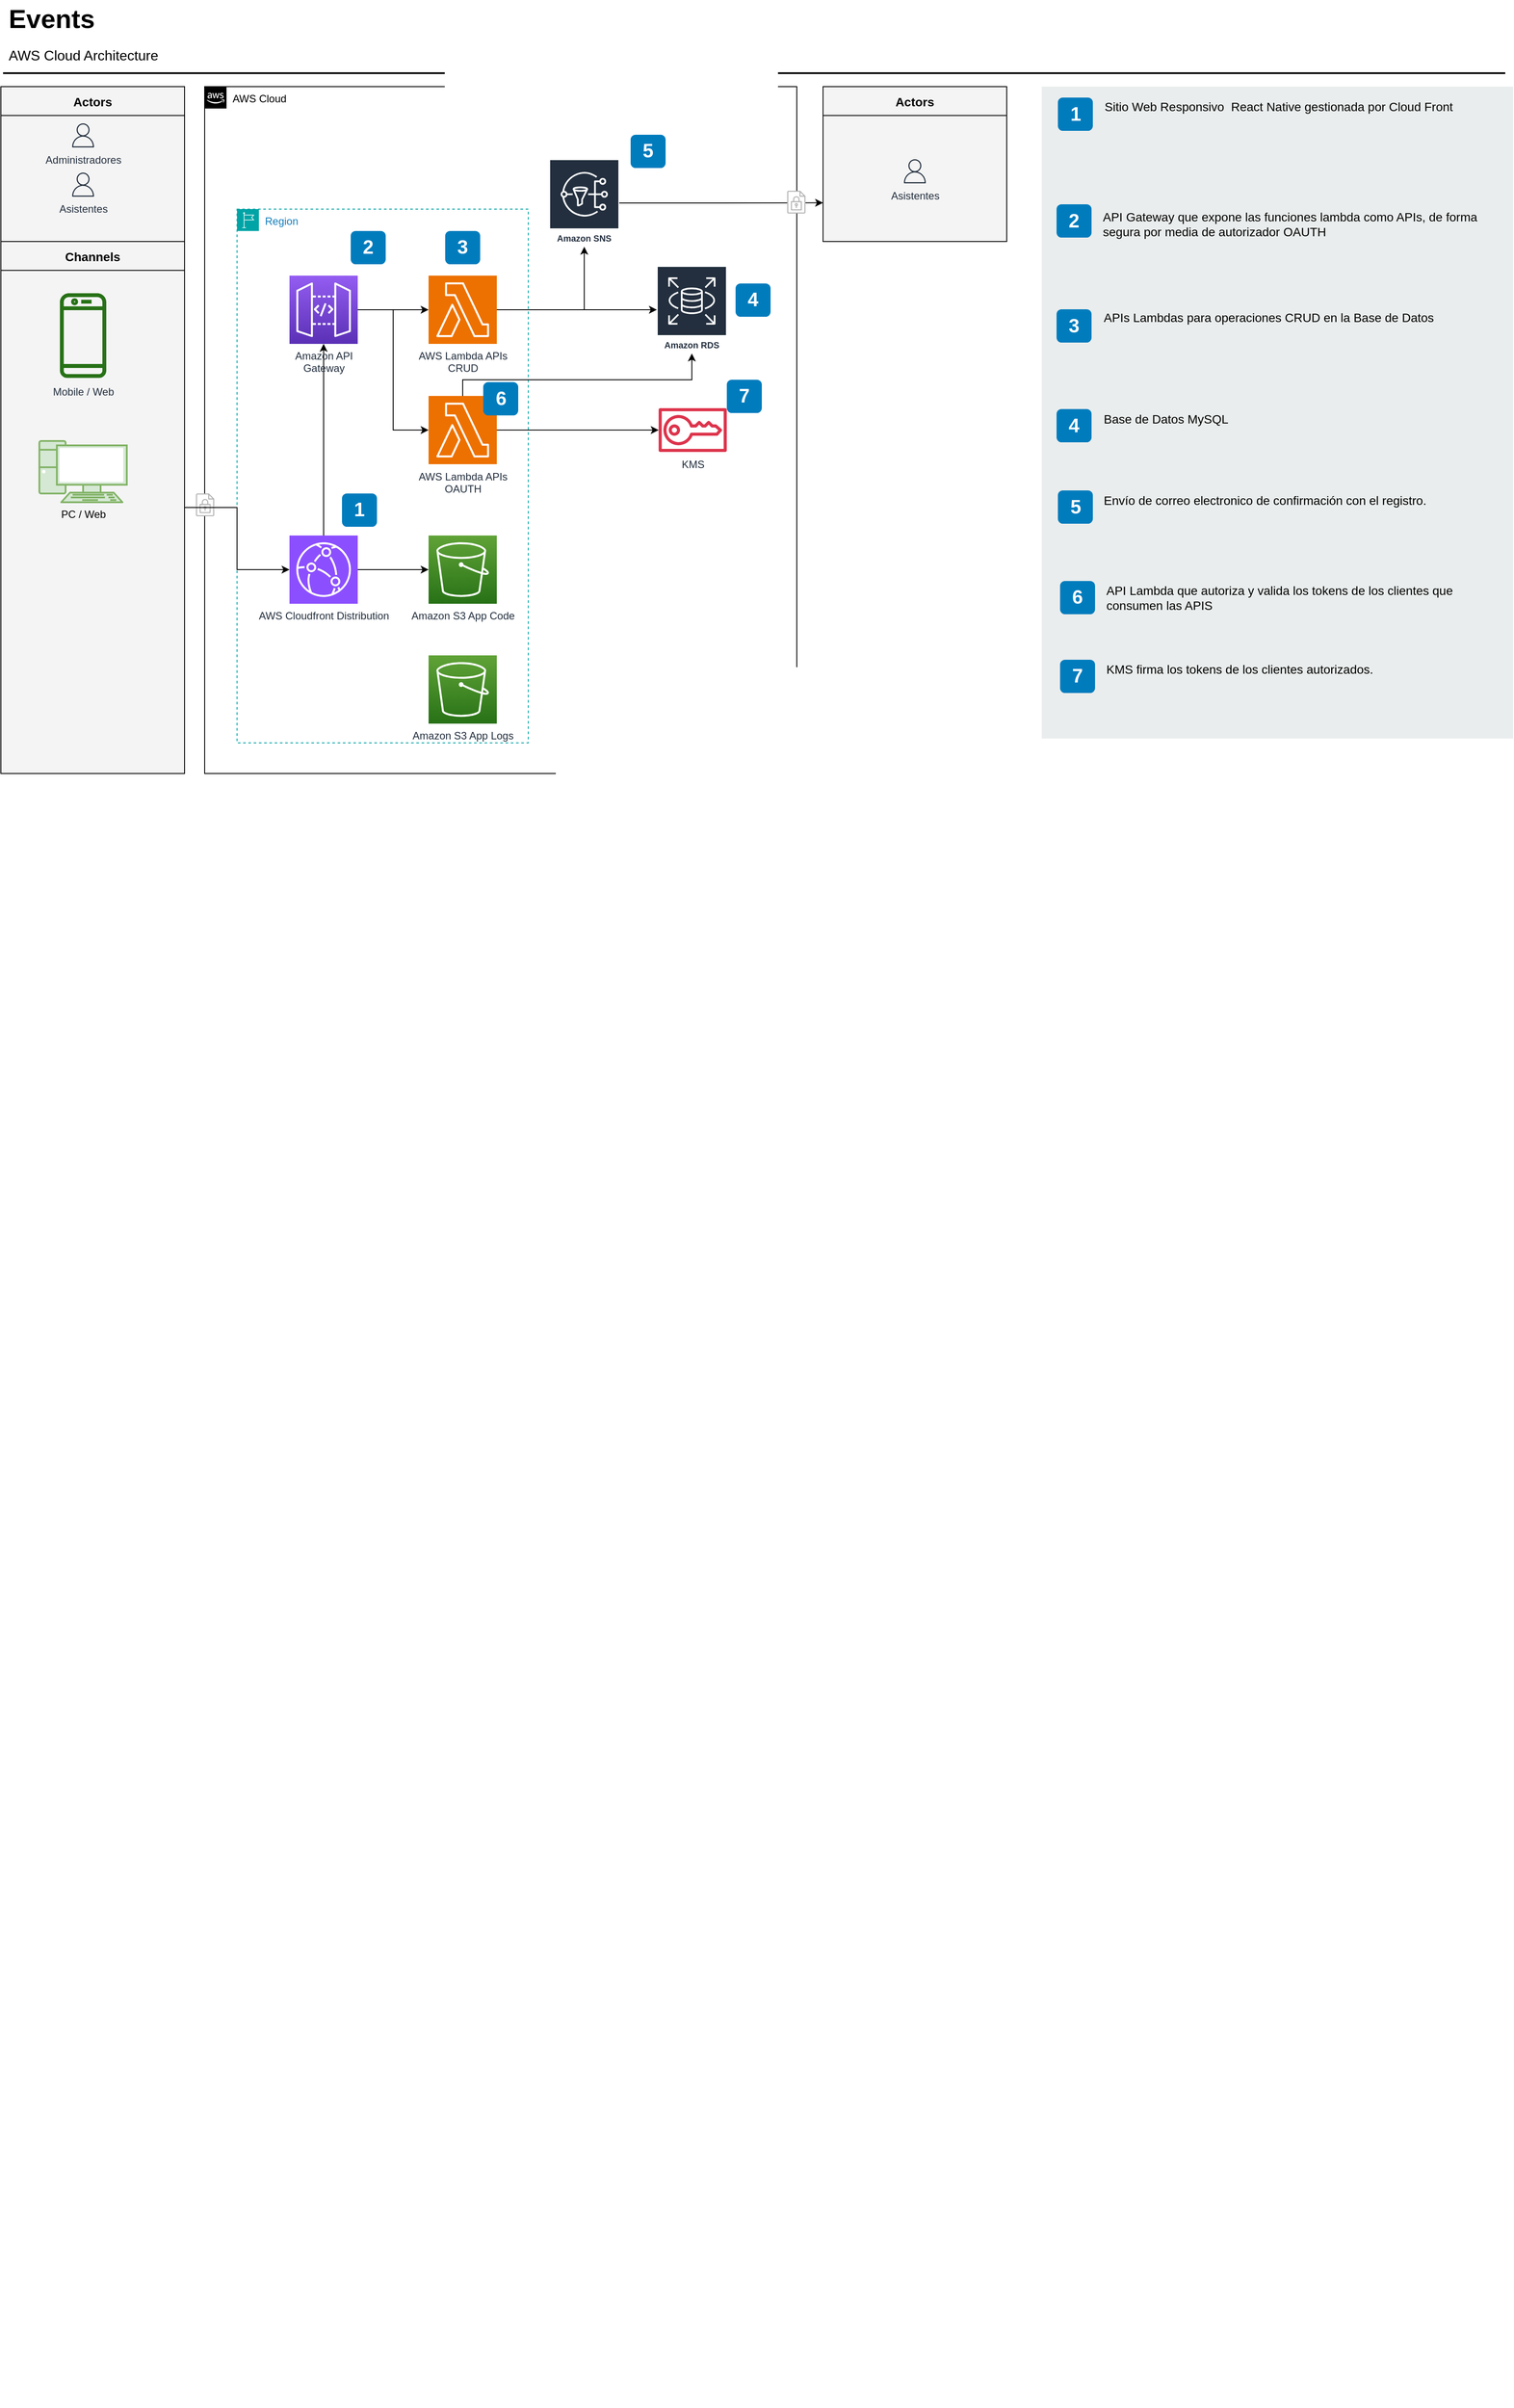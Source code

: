 <mxfile version="24.2.2" type="github">
  <diagram id="Ht1M8jgEwFfnCIfOTk4-" name="Page-1">
    <mxGraphModel dx="2868" dy="1478" grid="1" gridSize="10" guides="1" tooltips="1" connect="1" arrows="1" fold="1" page="1" pageScale="1" pageWidth="827" pageHeight="1169" math="0" shadow="0">
      <root>
        <mxCell id="0" />
        <mxCell id="1" parent="0" />
        <mxCell id="jZVaUwOg5UY3L9NAnvdq-71" value="AWS Cloud" style="points=[[0,0],[0.25,0],[0.5,0],[0.75,0],[1,0],[1,0.25],[1,0.5],[1,0.75],[1,1],[0.75,1],[0.5,1],[0.25,1],[0,1],[0,0.75],[0,0.5],[0,0.25]];outlineConnect=0;html=1;whiteSpace=wrap;fontSize=12;fontStyle=0;shape=mxgraph.aws4.group;grIcon=mxgraph.aws4.group_aws_cloud_alt;verticalAlign=top;align=left;spacingLeft=30;dashed=0;labelBackgroundColor=none;container=1;pointerEvents=0;collapsible=0;recursiveResize=0;" parent="1" vertex="1">
          <mxGeometry x="263" y="125" width="677" height="785" as="geometry" />
        </mxCell>
        <mxCell id="h6jfpJUwD-NlQoihY7gU-44" value="" style="group" parent="jZVaUwOg5UY3L9NAnvdq-71" vertex="1" connectable="0">
          <mxGeometry x="-10.0" y="465" width="21" height="26" as="geometry" />
        </mxCell>
        <mxCell id="h6jfpJUwD-NlQoihY7gU-45" value="" style="rounded=0;whiteSpace=wrap;html=1;labelBackgroundColor=#ffffff;fontSize=14;align=center;strokeColor=none;" parent="h6jfpJUwD-NlQoihY7gU-44" vertex="1">
          <mxGeometry width="21" height="26" as="geometry" />
        </mxCell>
        <mxCell id="h6jfpJUwD-NlQoihY7gU-10" value="" style="edgeStyle=orthogonalEdgeStyle;rounded=0;orthogonalLoop=1;jettySize=auto;html=1;" parent="jZVaUwOg5UY3L9NAnvdq-71" source="h6jfpJUwD-NlQoihY7gU-9" target="jZVaUwOg5UY3L9NAnvdq-73" edge="1">
          <mxGeometry relative="1" as="geometry" />
        </mxCell>
        <mxCell id="h6jfpJUwD-NlQoihY7gU-55" style="edgeStyle=orthogonalEdgeStyle;rounded=0;orthogonalLoop=1;jettySize=auto;html=1;" parent="jZVaUwOg5UY3L9NAnvdq-71" source="h6jfpJUwD-NlQoihY7gU-9" target="jZVaUwOg5UY3L9NAnvdq-74" edge="1">
          <mxGeometry relative="1" as="geometry" />
        </mxCell>
        <mxCell id="h6jfpJUwD-NlQoihY7gU-9" value="AWS Cloudfront Distribution" style="sketch=0;points=[[0,0,0],[0.25,0,0],[0.5,0,0],[0.75,0,0],[1,0,0],[0,1,0],[0.25,1,0],[0.5,1,0],[0.75,1,0],[1,1,0],[0,0.25,0],[0,0.5,0],[0,0.75,0],[1,0.25,0],[1,0.5,0],[1,0.75,0]];outlineConnect=0;fontColor=#232F3E;fillColor=#8C4FFF;strokeColor=#ffffff;dashed=0;verticalLabelPosition=bottom;verticalAlign=top;align=center;html=1;fontSize=12;fontStyle=0;aspect=fixed;shape=mxgraph.aws4.resourceIcon;resIcon=mxgraph.aws4.cloudfront;" parent="jZVaUwOg5UY3L9NAnvdq-71" vertex="1">
          <mxGeometry x="97" y="513" width="78" height="78" as="geometry" />
        </mxCell>
        <mxCell id="jZVaUwOg5UY3L9NAnvdq-73" value="Amazon S3 App Code" style="outlineConnect=0;fontColor=#232F3E;gradientColor=#60A337;gradientDirection=north;fillColor=#277116;strokeColor=#ffffff;dashed=0;verticalLabelPosition=bottom;verticalAlign=top;align=center;html=1;fontSize=12;fontStyle=0;aspect=fixed;shape=mxgraph.aws4.resourceIcon;resIcon=mxgraph.aws4.s3;labelBackgroundColor=none;" parent="jZVaUwOg5UY3L9NAnvdq-71" vertex="1">
          <mxGeometry x="256" y="513" width="78" height="78" as="geometry" />
        </mxCell>
        <mxCell id="h6jfpJUwD-NlQoihY7gU-17" value="" style="edgeStyle=orthogonalEdgeStyle;rounded=0;orthogonalLoop=1;jettySize=auto;html=1;" parent="jZVaUwOg5UY3L9NAnvdq-71" source="jZVaUwOg5UY3L9NAnvdq-74" target="h6jfpJUwD-NlQoihY7gU-15" edge="1">
          <mxGeometry relative="1" as="geometry" />
        </mxCell>
        <mxCell id="jZVaUwOg5UY3L9NAnvdq-74" value="Amazon API&lt;br&gt;Gateway&lt;br&gt;" style="outlineConnect=0;fontColor=#232F3E;gradientColor=#945DF2;gradientDirection=north;fillColor=#5A30B5;strokeColor=#ffffff;dashed=0;verticalLabelPosition=bottom;verticalAlign=top;align=center;html=1;fontSize=12;fontStyle=0;aspect=fixed;shape=mxgraph.aws4.resourceIcon;resIcon=mxgraph.aws4.api_gateway;labelBackgroundColor=none;" parent="jZVaUwOg5UY3L9NAnvdq-71" vertex="1">
          <mxGeometry x="97" y="216.0" width="78" height="78" as="geometry" />
        </mxCell>
        <mxCell id="h6jfpJUwD-NlQoihY7gU-34" style="edgeStyle=orthogonalEdgeStyle;rounded=0;orthogonalLoop=1;jettySize=auto;html=1;" parent="jZVaUwOg5UY3L9NAnvdq-71" source="h6jfpJUwD-NlQoihY7gU-15" target="h6jfpJUwD-NlQoihY7gU-21" edge="1">
          <mxGeometry relative="1" as="geometry" />
        </mxCell>
        <mxCell id="h6jfpJUwD-NlQoihY7gU-35" style="edgeStyle=orthogonalEdgeStyle;rounded=0;orthogonalLoop=1;jettySize=auto;html=1;" parent="jZVaUwOg5UY3L9NAnvdq-71" source="h6jfpJUwD-NlQoihY7gU-15" target="h6jfpJUwD-NlQoihY7gU-18" edge="1">
          <mxGeometry relative="1" as="geometry" />
        </mxCell>
        <mxCell id="h6jfpJUwD-NlQoihY7gU-15" value="AWS Lambda APIs&lt;div&gt;CRUD&lt;/div&gt;" style="sketch=0;points=[[0,0,0],[0.25,0,0],[0.5,0,0],[0.75,0,0],[1,0,0],[0,1,0],[0.25,1,0],[0.5,1,0],[0.75,1,0],[1,1,0],[0,0.25,0],[0,0.5,0],[0,0.75,0],[1,0.25,0],[1,0.5,0],[1,0.75,0]];outlineConnect=0;fontColor=#232F3E;fillColor=#ED7100;strokeColor=#ffffff;dashed=0;verticalLabelPosition=bottom;verticalAlign=top;align=center;html=1;fontSize=12;fontStyle=0;aspect=fixed;shape=mxgraph.aws4.resourceIcon;resIcon=mxgraph.aws4.lambda;" parent="jZVaUwOg5UY3L9NAnvdq-71" vertex="1">
          <mxGeometry x="256" y="216" width="78" height="78" as="geometry" />
        </mxCell>
        <mxCell id="h6jfpJUwD-NlQoihY7gU-18" value="Amazon RDS" style="sketch=0;outlineConnect=0;fontColor=#232F3E;gradientColor=none;strokeColor=#ffffff;fillColor=#232F3E;dashed=0;verticalLabelPosition=middle;verticalAlign=bottom;align=center;html=1;whiteSpace=wrap;fontSize=10;fontStyle=1;spacing=3;shape=mxgraph.aws4.productIcon;prIcon=mxgraph.aws4.rds;" parent="jZVaUwOg5UY3L9NAnvdq-71" vertex="1">
          <mxGeometry x="517" y="205" width="80" height="100" as="geometry" />
        </mxCell>
        <mxCell id="h6jfpJUwD-NlQoihY7gU-21" value="Amazon SNS" style="sketch=0;outlineConnect=0;fontColor=#232F3E;gradientColor=none;strokeColor=#ffffff;fillColor=#232F3E;dashed=0;verticalLabelPosition=middle;verticalAlign=bottom;align=center;html=1;whiteSpace=wrap;fontSize=10;fontStyle=1;spacing=3;shape=mxgraph.aws4.productIcon;prIcon=mxgraph.aws4.sns;" parent="jZVaUwOg5UY3L9NAnvdq-71" vertex="1">
          <mxGeometry x="394" y="83" width="80" height="100" as="geometry" />
        </mxCell>
        <mxCell id="jZVaUwOg5UY3L9NAnvdq-102" value="3" style="rounded=1;whiteSpace=wrap;html=1;fillColor=#007CBD;strokeColor=none;fontColor=#FFFFFF;fontStyle=1;fontSize=22;labelBackgroundColor=none;" parent="jZVaUwOg5UY3L9NAnvdq-71" vertex="1">
          <mxGeometry x="275" y="165" width="40" height="38" as="geometry" />
        </mxCell>
        <mxCell id="jZVaUwOg5UY3L9NAnvdq-103" value="4" style="rounded=1;whiteSpace=wrap;html=1;fillColor=#007CBD;strokeColor=none;fontColor=#FFFFFF;fontStyle=1;fontSize=22;labelBackgroundColor=none;" parent="jZVaUwOg5UY3L9NAnvdq-71" vertex="1">
          <mxGeometry x="607" y="225" width="40" height="38" as="geometry" />
        </mxCell>
        <mxCell id="-QjtrjUzRDEMRZ5MF8oH-28" value="5" style="rounded=1;whiteSpace=wrap;html=1;fillColor=#007CBD;strokeColor=none;fontColor=#FFFFFF;fontStyle=1;fontSize=22;labelBackgroundColor=none;" parent="jZVaUwOg5UY3L9NAnvdq-71" vertex="1">
          <mxGeometry x="487" y="55" width="40" height="38" as="geometry" />
        </mxCell>
        <mxCell id="h6jfpJUwD-NlQoihY7gU-51" value="2" style="rounded=1;whiteSpace=wrap;html=1;fillColor=#007CBD;strokeColor=none;fontColor=#FFFFFF;fontStyle=1;fontSize=22;labelBackgroundColor=none;" parent="jZVaUwOg5UY3L9NAnvdq-71" vertex="1">
          <mxGeometry x="167" y="165" width="40" height="38" as="geometry" />
        </mxCell>
        <mxCell id="h6jfpJUwD-NlQoihY7gU-56" value="Region" style="points=[[0,0],[0.25,0],[0.5,0],[0.75,0],[1,0],[1,0.25],[1,0.5],[1,0.75],[1,1],[0.75,1],[0.5,1],[0.25,1],[0,1],[0,0.75],[0,0.5],[0,0.25]];outlineConnect=0;gradientColor=none;html=1;whiteSpace=wrap;fontSize=12;fontStyle=0;container=1;pointerEvents=0;collapsible=0;recursiveResize=0;shape=mxgraph.aws4.group;grIcon=mxgraph.aws4.group_region;strokeColor=#00A4A6;fillColor=none;verticalAlign=top;align=left;spacingLeft=30;fontColor=#147EBA;dashed=1;" parent="jZVaUwOg5UY3L9NAnvdq-71" vertex="1">
          <mxGeometry x="37" y="140" width="333" height="610" as="geometry" />
        </mxCell>
        <mxCell id="RVcMEjA6S_0DqBw0juKY-1" value="AWS Lambda APIs&lt;div&gt;OAUTH&lt;/div&gt;" style="sketch=0;points=[[0,0,0],[0.25,0,0],[0.5,0,0],[0.75,0,0],[1,0,0],[0,1,0],[0.25,1,0],[0.5,1,0],[0.75,1,0],[1,1,0],[0,0.25,0],[0,0.5,0],[0,0.75,0],[1,0.25,0],[1,0.5,0],[1,0.75,0]];outlineConnect=0;fontColor=#232F3E;fillColor=#ED7100;strokeColor=#ffffff;dashed=0;verticalLabelPosition=bottom;verticalAlign=top;align=center;html=1;fontSize=12;fontStyle=0;aspect=fixed;shape=mxgraph.aws4.resourceIcon;resIcon=mxgraph.aws4.lambda;" parent="h6jfpJUwD-NlQoihY7gU-56" vertex="1">
          <mxGeometry x="219" y="213.5" width="78" height="78" as="geometry" />
        </mxCell>
        <mxCell id="RVcMEjA6S_0DqBw0juKY-9" value="6" style="rounded=1;whiteSpace=wrap;html=1;fillColor=#007CBD;strokeColor=none;fontColor=#FFFFFF;fontStyle=1;fontSize=22;labelBackgroundColor=none;" parent="h6jfpJUwD-NlQoihY7gU-56" vertex="1">
          <mxGeometry x="281.5" y="197.75" width="40" height="38" as="geometry" />
        </mxCell>
        <mxCell id="RVcMEjA6S_0DqBw0juKY-15" value="1" style="rounded=1;whiteSpace=wrap;html=1;fillColor=#007CBD;strokeColor=none;fontColor=#FFFFFF;fontStyle=1;fontSize=22;labelBackgroundColor=none;" parent="h6jfpJUwD-NlQoihY7gU-56" vertex="1">
          <mxGeometry x="120" y="325" width="40" height="38" as="geometry" />
        </mxCell>
        <mxCell id="h6jfpJUwD-NlQoihY7gU-57" value="Amazon S3 App Logs" style="outlineConnect=0;fontColor=#232F3E;gradientColor=#60A337;gradientDirection=north;fillColor=#277116;strokeColor=#ffffff;dashed=0;verticalLabelPosition=bottom;verticalAlign=top;align=center;html=1;fontSize=12;fontStyle=0;aspect=fixed;shape=mxgraph.aws4.resourceIcon;resIcon=mxgraph.aws4.s3;labelBackgroundColor=none;" parent="jZVaUwOg5UY3L9NAnvdq-71" vertex="1">
          <mxGeometry x="256" y="650" width="78" height="78" as="geometry" />
        </mxCell>
        <mxCell id="RVcMEjA6S_0DqBw0juKY-2" style="edgeStyle=orthogonalEdgeStyle;rounded=0;orthogonalLoop=1;jettySize=auto;html=1;entryX=0;entryY=0.5;entryDx=0;entryDy=0;entryPerimeter=0;" parent="jZVaUwOg5UY3L9NAnvdq-71" source="jZVaUwOg5UY3L9NAnvdq-74" target="RVcMEjA6S_0DqBw0juKY-1" edge="1">
          <mxGeometry relative="1" as="geometry" />
        </mxCell>
        <mxCell id="RVcMEjA6S_0DqBw0juKY-5" value="KMS" style="sketch=0;outlineConnect=0;fontColor=#232F3E;gradientColor=none;fillColor=#DD344C;strokeColor=none;dashed=0;verticalLabelPosition=bottom;verticalAlign=top;align=center;html=1;fontSize=12;fontStyle=0;aspect=fixed;pointerEvents=1;shape=mxgraph.aws4.sts;" parent="jZVaUwOg5UY3L9NAnvdq-71" vertex="1">
          <mxGeometry x="519" y="367.5" width="78" height="50" as="geometry" />
        </mxCell>
        <mxCell id="RVcMEjA6S_0DqBw0juKY-6" style="edgeStyle=orthogonalEdgeStyle;rounded=0;orthogonalLoop=1;jettySize=auto;html=1;" parent="jZVaUwOg5UY3L9NAnvdq-71" source="RVcMEjA6S_0DqBw0juKY-1" target="RVcMEjA6S_0DqBw0juKY-5" edge="1">
          <mxGeometry relative="1" as="geometry" />
        </mxCell>
        <mxCell id="RVcMEjA6S_0DqBw0juKY-8" style="edgeStyle=orthogonalEdgeStyle;rounded=0;orthogonalLoop=1;jettySize=auto;html=1;" parent="jZVaUwOg5UY3L9NAnvdq-71" source="RVcMEjA6S_0DqBw0juKY-1" target="h6jfpJUwD-NlQoihY7gU-18" edge="1">
          <mxGeometry relative="1" as="geometry">
            <Array as="points">
              <mxPoint x="295" y="335" />
              <mxPoint x="557" y="335" />
            </Array>
          </mxGeometry>
        </mxCell>
        <mxCell id="h6jfpJUwD-NlQoihY7gU-46" value="" style="outlineConnect=0;fontColor=#232F3E;gradientColor=none;fillColor=#B3B3B3;strokeColor=none;dashed=0;verticalLabelPosition=bottom;verticalAlign=top;align=center;html=1;fontSize=12;fontStyle=0;aspect=fixed;pointerEvents=1;shape=mxgraph.aws4.encrypted_data;labelBackgroundColor=#ffffff;" parent="jZVaUwOg5UY3L9NAnvdq-71" vertex="1">
          <mxGeometry x="-10.0" y="465" width="21" height="26" as="geometry" />
        </mxCell>
        <mxCell id="RVcMEjA6S_0DqBw0juKY-10" value="7" style="rounded=1;whiteSpace=wrap;html=1;fillColor=#007CBD;strokeColor=none;fontColor=#FFFFFF;fontStyle=1;fontSize=22;labelBackgroundColor=none;" parent="jZVaUwOg5UY3L9NAnvdq-71" vertex="1">
          <mxGeometry x="597" y="335" width="40" height="38" as="geometry" />
        </mxCell>
        <mxCell id="-QjtrjUzRDEMRZ5MF8oH-46" value="" style="rounded=0;whiteSpace=wrap;html=1;fillColor=#EAEDED;fontSize=22;fontColor=#FFFFFF;strokeColor=none;labelBackgroundColor=none;" parent="1" vertex="1">
          <mxGeometry x="1220" y="125" width="539" height="745" as="geometry" />
        </mxCell>
        <mxCell id="-QjtrjUzRDEMRZ5MF8oH-36" value="1" style="rounded=1;whiteSpace=wrap;html=1;fillColor=#007CBD;strokeColor=none;fontColor=#FFFFFF;fontStyle=1;fontSize=22;labelBackgroundColor=none;" parent="1" vertex="1">
          <mxGeometry x="1238.5" y="137.5" width="40" height="38" as="geometry" />
        </mxCell>
        <mxCell id="-QjtrjUzRDEMRZ5MF8oH-37" value="2" style="rounded=1;whiteSpace=wrap;html=1;fillColor=#007CBD;strokeColor=none;fontColor=#FFFFFF;fontStyle=1;fontSize=22;labelBackgroundColor=none;" parent="1" vertex="1">
          <mxGeometry x="1237" y="259.5" width="40" height="38" as="geometry" />
        </mxCell>
        <mxCell id="-QjtrjUzRDEMRZ5MF8oH-38" value="3" style="rounded=1;whiteSpace=wrap;html=1;fillColor=#007CBD;strokeColor=none;fontColor=#FFFFFF;fontStyle=1;fontSize=22;labelBackgroundColor=none;" parent="1" vertex="1">
          <mxGeometry x="1237" y="379.5" width="40" height="38" as="geometry" />
        </mxCell>
        <mxCell id="-QjtrjUzRDEMRZ5MF8oH-39" value="4" style="rounded=1;whiteSpace=wrap;html=1;fillColor=#007CBD;strokeColor=none;fontColor=#FFFFFF;fontStyle=1;fontSize=22;labelBackgroundColor=none;" parent="1" vertex="1">
          <mxGeometry x="1237" y="493.5" width="40" height="38" as="geometry" />
        </mxCell>
        <mxCell id="-QjtrjUzRDEMRZ5MF8oH-40" value="5" style="rounded=1;whiteSpace=wrap;html=1;fillColor=#007CBD;strokeColor=none;fontColor=#FFFFFF;fontStyle=1;fontSize=22;labelBackgroundColor=none;" parent="1" vertex="1">
          <mxGeometry x="1238.5" y="586.5" width="40" height="38" as="geometry" />
        </mxCell>
        <mxCell id="-QjtrjUzRDEMRZ5MF8oH-47" value="Events&amp;nbsp;" style="text;html=1;resizable=0;points=[];autosize=1;align=left;verticalAlign=top;spacingTop=-4;fontSize=30;fontStyle=1;labelBackgroundColor=none;" parent="1" vertex="1">
          <mxGeometry x="36.5" y="26.5" width="120" height="40" as="geometry" />
        </mxCell>
        <mxCell id="-QjtrjUzRDEMRZ5MF8oH-48" value="AWS Cloud Architecture" style="text;html=1;resizable=0;points=[];autosize=1;align=left;verticalAlign=top;spacingTop=-4;fontSize=16;labelBackgroundColor=none;" parent="1" vertex="1">
          <mxGeometry x="36.5" y="76.5" width="190" height="30" as="geometry" />
        </mxCell>
        <mxCell id="SCVMTBWpLvtzJIhz15lM-1" value="" style="line;strokeWidth=2;html=1;fontSize=14;labelBackgroundColor=none;" parent="1" vertex="1">
          <mxGeometry x="32.5" y="101.5" width="1717.5" height="16.2" as="geometry" />
        </mxCell>
        <mxCell id="SCVMTBWpLvtzJIhz15lM-6" value="&lt;span&gt;Sitio Web Responsivo&amp;nbsp;&amp;nbsp;&lt;/span&gt;React Native gestionada por Cloud Front" style="text;html=1;align=left;verticalAlign=top;spacingTop=-4;fontSize=14;labelBackgroundColor=none;whiteSpace=wrap;" parent="1" vertex="1">
          <mxGeometry x="1290" y="137" width="449" height="83" as="geometry" />
        </mxCell>
        <mxCell id="SCVMTBWpLvtzJIhz15lM-9" value="&lt;span&gt;APIs Lambdas para operaciones CRUD en la Base de Datos&lt;/span&gt;" style="text;html=1;align=left;verticalAlign=top;spacingTop=-4;fontSize=14;labelBackgroundColor=none;whiteSpace=wrap;" parent="1" vertex="1">
          <mxGeometry x="1289" y="378" width="450" height="117" as="geometry" />
        </mxCell>
        <mxCell id="SCVMTBWpLvtzJIhz15lM-10" value="&lt;span&gt;Base de Datos MySQL&lt;/span&gt;" style="text;html=1;align=left;verticalAlign=top;spacingTop=-4;fontSize=14;labelBackgroundColor=none;whiteSpace=wrap;" parent="1" vertex="1">
          <mxGeometry x="1289" y="494" width="450" height="86" as="geometry" />
        </mxCell>
        <mxCell id="SCVMTBWpLvtzJIhz15lM-11" value="&lt;span&gt;Envío de correo electronico de confirmación con el registro.&lt;/span&gt;" style="text;html=1;align=left;verticalAlign=top;spacingTop=-4;fontSize=14;labelBackgroundColor=none;whiteSpace=wrap;" parent="1" vertex="1">
          <mxGeometry x="1289" y="586.5" width="449" height="79.5" as="geometry" />
        </mxCell>
        <mxCell id="jZVaUwOg5UY3L9NAnvdq-59" value="Actors" style="swimlane;fontSize=14;align=center;swimlaneFillColor=#f4f4f4;fillColor=#f4f4f4;startSize=33;container=1;pointerEvents=0;collapsible=0;recursiveResize=0;" parent="1" vertex="1">
          <mxGeometry x="30" y="125" width="210" height="177" as="geometry" />
        </mxCell>
        <mxCell id="jZVaUwOg5UY3L9NAnvdq-60" value="Administradores" style="outlineConnect=0;fontColor=#232F3E;gradientColor=none;fillColor=#232F3E;strokeColor=none;dashed=0;verticalLabelPosition=bottom;verticalAlign=top;align=center;html=1;fontSize=12;fontStyle=0;aspect=fixed;pointerEvents=1;shape=mxgraph.aws4.user;labelBackgroundColor=none;" parent="jZVaUwOg5UY3L9NAnvdq-59" vertex="1">
          <mxGeometry x="80.25" y="42" width="27.5" height="27.5" as="geometry" />
        </mxCell>
        <mxCell id="h6jfpJUwD-NlQoihY7gU-4" value="Asistentes" style="outlineConnect=0;fontColor=#232F3E;gradientColor=none;fillColor=#232F3E;strokeColor=none;dashed=0;verticalLabelPosition=bottom;verticalAlign=top;align=center;html=1;fontSize=12;fontStyle=0;aspect=fixed;pointerEvents=1;shape=mxgraph.aws4.user;labelBackgroundColor=none;" parent="jZVaUwOg5UY3L9NAnvdq-59" vertex="1">
          <mxGeometry x="80.25" y="98.25" width="27.5" height="27.5" as="geometry" />
        </mxCell>
        <mxCell id="h6jfpJUwD-NlQoihY7gU-53" style="edgeStyle=orthogonalEdgeStyle;rounded=0;orthogonalLoop=1;jettySize=auto;html=1;" parent="1" source="jZVaUwOg5UY3L9NAnvdq-62" target="h6jfpJUwD-NlQoihY7gU-9" edge="1">
          <mxGeometry relative="1" as="geometry" />
        </mxCell>
        <mxCell id="jZVaUwOg5UY3L9NAnvdq-62" value="Channels" style="swimlane;fontSize=14;align=center;swimlaneFillColor=#f4f4f4;fillColor=#f4f4f4;startSize=33;container=1;pointerEvents=0;collapsible=0;recursiveResize=0;" parent="1" vertex="1">
          <mxGeometry x="30" y="302" width="210" height="608" as="geometry" />
        </mxCell>
        <mxCell id="jZVaUwOg5UY3L9NAnvdq-65" value="Mobile / Web" style="outlineConnect=0;fontColor=#232F3E;gradientColor=none;strokeColor=none;fillColor=#277116;dashed=0;verticalLabelPosition=bottom;verticalAlign=top;align=center;html=1;fontSize=12;fontStyle=0;shape=mxgraph.aws4.mobile_client;labelBackgroundColor=none;" parent="jZVaUwOg5UY3L9NAnvdq-62" vertex="1">
          <mxGeometry x="67.5" y="57.5" width="53" height="100" as="geometry" />
        </mxCell>
        <mxCell id="h6jfpJUwD-NlQoihY7gU-1" value="PC / Web" style="verticalAlign=top;verticalLabelPosition=bottom;labelPosition=center;align=center;html=1;outlineConnect=0;fillColor=#d5e8d4;strokeColor=#82b366;gradientDirection=north;strokeWidth=2;shape=mxgraph.networks.pc;" parent="jZVaUwOg5UY3L9NAnvdq-62" vertex="1">
          <mxGeometry x="44" y="228" width="100" height="70" as="geometry" />
        </mxCell>
        <mxCell id="h6jfpJUwD-NlQoihY7gU-24" value="Actors" style="swimlane;fontSize=14;align=center;swimlaneFillColor=#f4f4f4;fillColor=#f4f4f4;startSize=33;container=1;pointerEvents=0;collapsible=0;recursiveResize=0;" parent="1" vertex="1">
          <mxGeometry x="970" y="125" width="210" height="177" as="geometry" />
        </mxCell>
        <mxCell id="h6jfpJUwD-NlQoihY7gU-26" value="Asistentes" style="outlineConnect=0;fontColor=#232F3E;gradientColor=none;fillColor=#232F3E;strokeColor=none;dashed=0;verticalLabelPosition=bottom;verticalAlign=top;align=center;html=1;fontSize=12;fontStyle=0;aspect=fixed;pointerEvents=1;shape=mxgraph.aws4.user;labelBackgroundColor=none;" parent="h6jfpJUwD-NlQoihY7gU-24" vertex="1">
          <mxGeometry x="91.25" y="83" width="27.5" height="27.5" as="geometry" />
        </mxCell>
        <mxCell id="h6jfpJUwD-NlQoihY7gU-47" style="edgeStyle=orthogonalEdgeStyle;rounded=0;orthogonalLoop=1;jettySize=auto;html=1;entryX=0;entryY=0.75;entryDx=0;entryDy=0;" parent="1" source="h6jfpJUwD-NlQoihY7gU-21" target="h6jfpJUwD-NlQoihY7gU-24" edge="1">
          <mxGeometry relative="1" as="geometry" />
        </mxCell>
        <mxCell id="h6jfpJUwD-NlQoihY7gU-48" value="" style="group" parent="1" vertex="1" connectable="0">
          <mxGeometry x="929" y="244" width="21" height="26" as="geometry" />
        </mxCell>
        <mxCell id="h6jfpJUwD-NlQoihY7gU-49" value="" style="rounded=0;whiteSpace=wrap;html=1;labelBackgroundColor=#ffffff;fontSize=14;align=center;strokeColor=none;" parent="h6jfpJUwD-NlQoihY7gU-48" vertex="1">
          <mxGeometry width="21" height="26" as="geometry" />
        </mxCell>
        <mxCell id="h6jfpJUwD-NlQoihY7gU-50" value="" style="outlineConnect=0;fontColor=#232F3E;gradientColor=none;fillColor=#B3B3B3;strokeColor=none;dashed=0;verticalLabelPosition=bottom;verticalAlign=top;align=center;html=1;fontSize=12;fontStyle=0;aspect=fixed;pointerEvents=1;shape=mxgraph.aws4.encrypted_data;labelBackgroundColor=#ffffff;" parent="h6jfpJUwD-NlQoihY7gU-48" vertex="1">
          <mxGeometry width="21" height="26" as="geometry" />
        </mxCell>
        <mxCell id="RVcMEjA6S_0DqBw0juKY-11" value="6" style="rounded=1;whiteSpace=wrap;html=1;fillColor=#007CBD;strokeColor=none;fontColor=#FFFFFF;fontStyle=1;fontSize=22;labelBackgroundColor=none;" parent="1" vertex="1">
          <mxGeometry x="1241" y="690" width="40" height="38" as="geometry" />
        </mxCell>
        <mxCell id="RVcMEjA6S_0DqBw0juKY-12" value="API Lambda que autoriza y valida los tokens de los clientes que consumen las APIS" style="text;html=1;align=left;verticalAlign=top;spacingTop=-4;fontSize=14;labelBackgroundColor=none;whiteSpace=wrap;" parent="1" vertex="1">
          <mxGeometry x="1291.5" y="690" width="449" height="79.5" as="geometry" />
        </mxCell>
        <mxCell id="RVcMEjA6S_0DqBw0juKY-13" value="7" style="rounded=1;whiteSpace=wrap;html=1;fillColor=#007CBD;strokeColor=none;fontColor=#FFFFFF;fontStyle=1;fontSize=22;labelBackgroundColor=none;" parent="1" vertex="1">
          <mxGeometry x="1241" y="780" width="40" height="38" as="geometry" />
        </mxCell>
        <mxCell id="RVcMEjA6S_0DqBw0juKY-14" value="KMS firma los tokens de los clientes autorizados." style="text;html=1;align=left;verticalAlign=top;spacingTop=-4;fontSize=14;labelBackgroundColor=none;whiteSpace=wrap;" parent="1" vertex="1">
          <mxGeometry x="1291.5" y="780" width="449" height="79.5" as="geometry" />
        </mxCell>
        <mxCell id="RVcMEjA6S_0DqBw0juKY-16" value="&lt;span&gt;API Gateway que expone las funciones lambda como APIs, de forma segura por media de autorizador OAUTH&lt;/span&gt;" style="text;html=1;align=left;verticalAlign=top;spacingTop=-4;fontSize=14;labelBackgroundColor=none;whiteSpace=wrap;" parent="1" vertex="1">
          <mxGeometry x="1288" y="262.5" width="450" height="87.5" as="geometry" />
        </mxCell>
        <mxCell id="wu6yMQrXcYKFuPFP_tI5-1" value="" style="shape=image;verticalLabelPosition=bottom;labelBackgroundColor=default;verticalAlign=top;aspect=fixed;imageAspect=0;image=https://miro.medium.com/v2/resize:fit:1400/1*15sbDcjB2sLTX3WqYEPZHA.png;" vertex="1" parent="1">
          <mxGeometry x="390" y="1140" width="1200" height="628" as="geometry" />
        </mxCell>
        <mxCell id="wu6yMQrXcYKFuPFP_tI5-2" value="" style="shape=image;verticalLabelPosition=bottom;labelBackgroundColor=default;verticalAlign=top;aspect=fixed;imageAspect=0;image=https://miro.medium.com/v2/resize:fit:1400/1*oiMLZQ73zVFRgFXszxPrew.png;" vertex="1" parent="1">
          <mxGeometry x="730" y="1820" width="912" height="957" as="geometry" />
        </mxCell>
      </root>
    </mxGraphModel>
  </diagram>
</mxfile>
